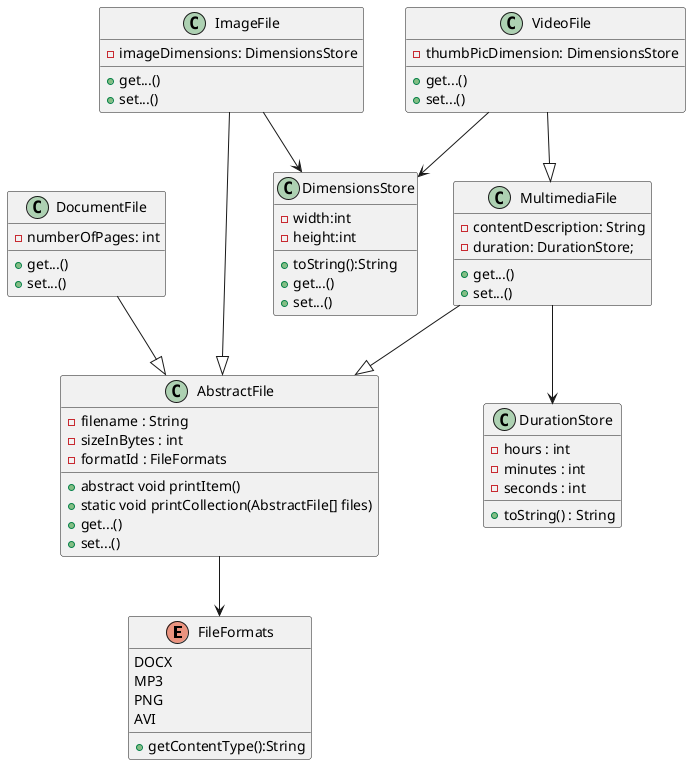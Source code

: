 @startuml

enum FileFormats{
    DOCX
    MP3
    PNG
    AVI

+getContentType():String
}


class DimensionsStore {
-width:int
-height:int
+toString():String
+get...()
+set...()
}

class DurationStore{
-hours : int
-minutes : int
-seconds : int
+toString() : String
}

class AbstractFile {
 -filename : String
 -sizeInBytes : int
 -formatId : FileFormats
 +abstract void printItem()
 +static void printCollection(AbstractFile[] files)
 +get...()
 +set...()
}

class DocumentFile{
-numberOfPages: int
+get...()
+set...()
}

class ImageFile{
 -imageDimensions: DimensionsStore
+get...()
+set...()
}

class MultimediaFile{
-contentDescription: String
-duration: DurationStore;
+get...()
+set...()
}

class VideoFile{
-thumbPicDimension: DimensionsStore
+get...()
+set...()
}

AbstractFile --> FileFormats

DocumentFile --|> AbstractFile

ImageFile --|> AbstractFile
ImageFile --> DimensionsStore

MultimediaFile --|> AbstractFile
MultimediaFile --> DurationStore

VideoFile --|> MultimediaFile
VideoFile --> DimensionsStore


@enduml